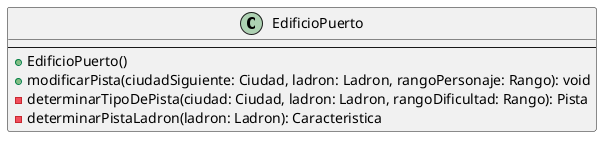 @startuml

class EdificioPuerto {
    --
    +EdificioPuerto()
    +modificarPista(ciudadSiguiente: Ciudad, ladron: Ladron, rangoPersonaje: Rango): void
    -determinarTipoDePista(ciudad: Ciudad, ladron: Ladron, rangoDificultad: Rango): Pista
    -determinarPistaLadron(ladron: Ladron): Caracteristica
}

@enduml